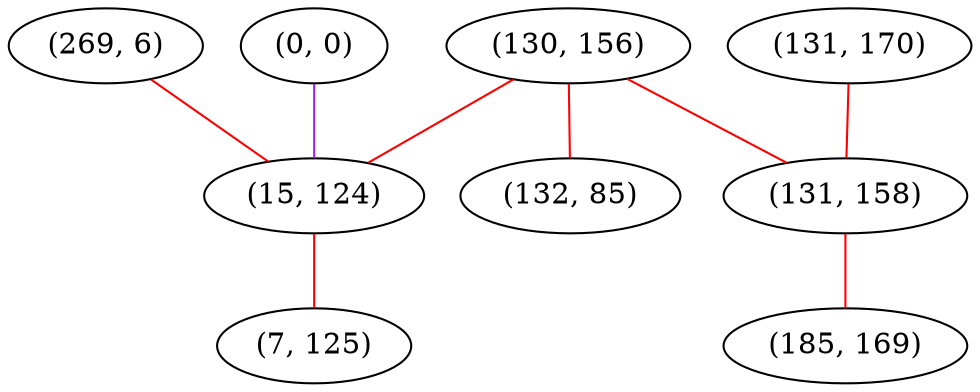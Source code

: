 graph "" {
"(269, 6)";
"(0, 0)";
"(130, 156)";
"(131, 170)";
"(131, 158)";
"(15, 124)";
"(132, 85)";
"(7, 125)";
"(185, 169)";
"(269, 6)" -- "(15, 124)"  [color=red, key=0, weight=1];
"(0, 0)" -- "(15, 124)"  [color=purple, key=0, weight=4];
"(130, 156)" -- "(15, 124)"  [color=red, key=0, weight=1];
"(130, 156)" -- "(132, 85)"  [color=red, key=0, weight=1];
"(130, 156)" -- "(131, 158)"  [color=red, key=0, weight=1];
"(131, 170)" -- "(131, 158)"  [color=red, key=0, weight=1];
"(131, 158)" -- "(185, 169)"  [color=red, key=0, weight=1];
"(15, 124)" -- "(7, 125)"  [color=red, key=0, weight=1];
}

